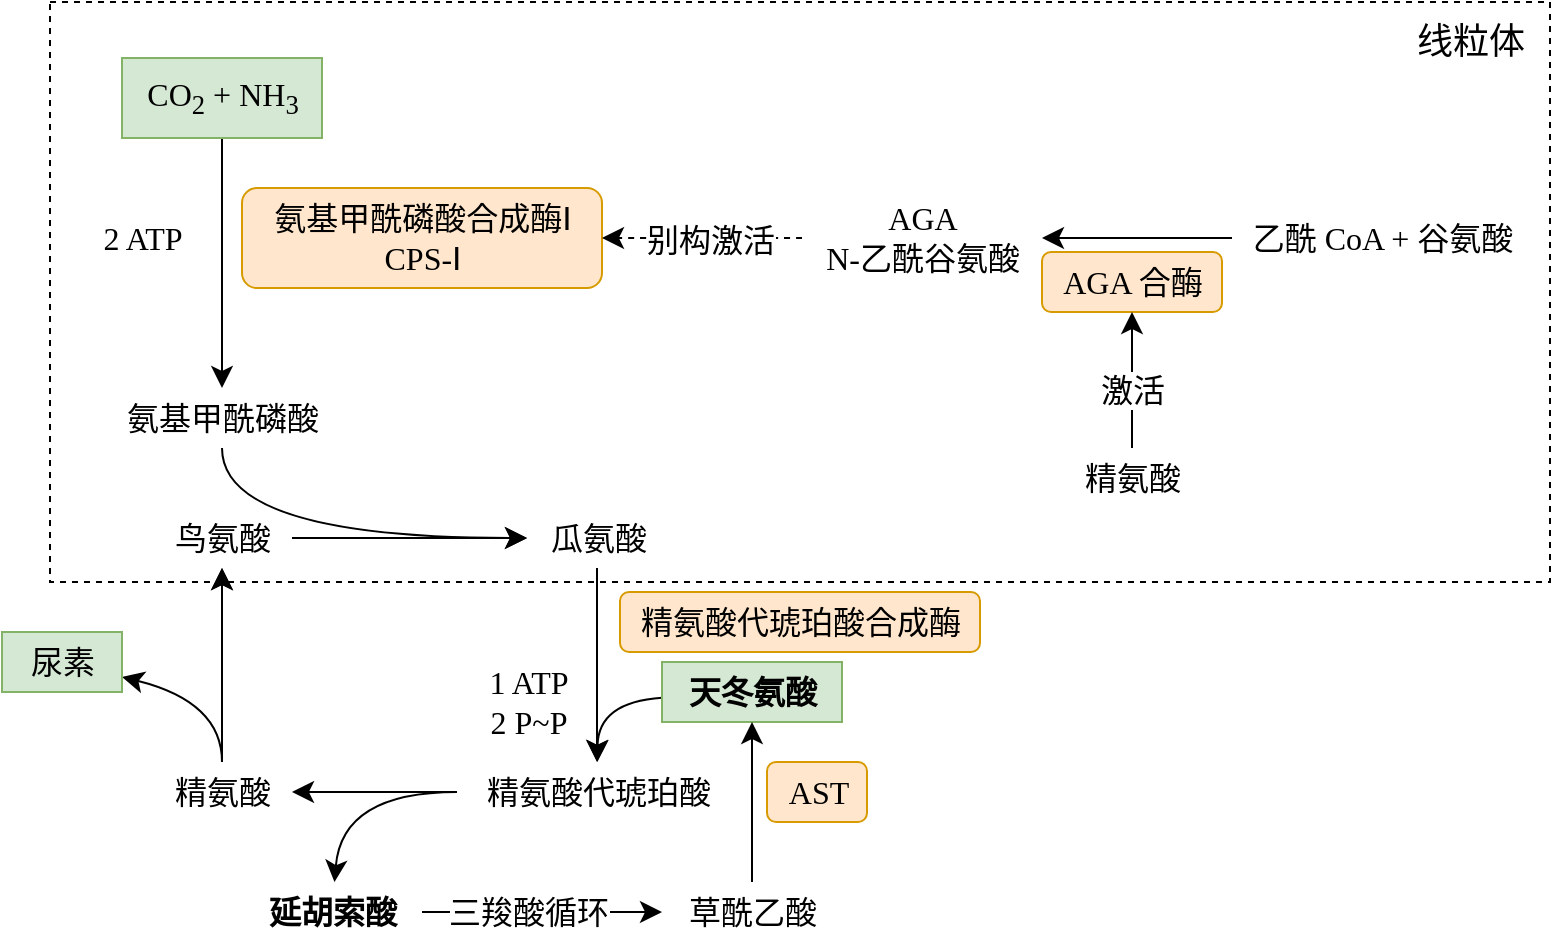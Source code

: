 <mxfile version="22.0.3" type="device">
  <diagram name="第 1 页" id="GsJs5P2JUwCovrq6-IVo">
    <mxGraphModel dx="1234" dy="983" grid="1" gridSize="10" guides="1" tooltips="1" connect="1" arrows="1" fold="1" page="0" pageScale="1" pageWidth="827" pageHeight="1169" math="0" shadow="0">
      <root>
        <mxCell id="0" />
        <mxCell id="1" parent="0" />
        <mxCell id="5yjlM6OjosKDK0_YHAEV-37" value="" style="rounded=0;whiteSpace=wrap;html=1;fontSize=16;fillColor=none;dashed=1;fontFamily=var(--font-sans);" parent="1" vertex="1">
          <mxGeometry x="-176" y="-125" width="750" height="290" as="geometry" />
        </mxCell>
        <mxCell id="5yjlM6OjosKDK0_YHAEV-3" value="" style="edgeStyle=none;curved=1;rounded=0;orthogonalLoop=1;jettySize=auto;html=1;fontSize=12;startSize=8;endSize=8;fontFamily=var(--font-sans);" parent="1" source="5yjlM6OjosKDK0_YHAEV-1" target="5yjlM6OjosKDK0_YHAEV-2" edge="1">
          <mxGeometry relative="1" as="geometry" />
        </mxCell>
        <mxCell id="5yjlM6OjosKDK0_YHAEV-1" value="CO&lt;sub&gt;2&lt;/sub&gt;&amp;nbsp;+ NH&lt;sub&gt;3&lt;/sub&gt;" style="text;html=1;align=center;verticalAlign=middle;resizable=0;points=[];autosize=1;strokeColor=#82b366;fillColor=#d5e8d4;fontSize=16;fontFamily=var(--font-sans);" parent="1" vertex="1">
          <mxGeometry x="-140" y="-97" width="100" height="40" as="geometry" />
        </mxCell>
        <mxCell id="5yjlM6OjosKDK0_YHAEV-26" style="edgeStyle=none;curved=1;rounded=0;orthogonalLoop=1;jettySize=auto;html=1;fontSize=12;startSize=8;endSize=8;fontFamily=var(--font-sans);" parent="1" source="5yjlM6OjosKDK0_YHAEV-2" target="5yjlM6OjosKDK0_YHAEV-8" edge="1">
          <mxGeometry relative="1" as="geometry">
            <Array as="points">
              <mxPoint x="-90" y="143" />
            </Array>
          </mxGeometry>
        </mxCell>
        <mxCell id="5yjlM6OjosKDK0_YHAEV-2" value="氨基甲酰磷酸" style="text;html=1;align=center;verticalAlign=middle;resizable=0;points=[];autosize=1;strokeColor=none;fillColor=none;fontSize=16;fontFamily=var(--font-sans);" parent="1" vertex="1">
          <mxGeometry x="-150" y="68" width="120" height="30" as="geometry" />
        </mxCell>
        <mxCell id="5yjlM6OjosKDK0_YHAEV-4" value="2 ATP" style="text;html=1;align=center;verticalAlign=middle;resizable=0;points=[];autosize=1;strokeColor=none;fillColor=none;fontSize=16;fontFamily=var(--font-sans);" parent="1" vertex="1">
          <mxGeometry x="-160" y="-22" width="60" height="30" as="geometry" />
        </mxCell>
        <mxCell id="5yjlM6OjosKDK0_YHAEV-6" value="氨基甲酰磷酸合成酶Ⅰ&lt;br&gt;CPS-Ⅰ" style="text;html=1;align=center;verticalAlign=middle;resizable=0;points=[];autosize=1;strokeColor=#d79b00;fillColor=#ffe6cc;fontSize=16;rounded=1;fontFamily=var(--font-sans);" parent="1" vertex="1">
          <mxGeometry x="-80" y="-32" width="180" height="50" as="geometry" />
        </mxCell>
        <mxCell id="5yjlM6OjosKDK0_YHAEV-9" value="" style="edgeStyle=none;curved=1;rounded=0;orthogonalLoop=1;jettySize=auto;html=1;fontSize=12;startSize=8;endSize=8;fontFamily=var(--font-sans);" parent="1" source="5yjlM6OjosKDK0_YHAEV-7" target="5yjlM6OjosKDK0_YHAEV-8" edge="1">
          <mxGeometry relative="1" as="geometry" />
        </mxCell>
        <mxCell id="5yjlM6OjosKDK0_YHAEV-11" value="" style="edgeStyle=none;curved=1;rounded=0;orthogonalLoop=1;jettySize=auto;html=1;fontSize=12;startSize=8;endSize=8;fontFamily=var(--font-sans);" parent="1" source="5yjlM6OjosKDK0_YHAEV-8" target="5yjlM6OjosKDK0_YHAEV-10" edge="1">
          <mxGeometry relative="1" as="geometry" />
        </mxCell>
        <mxCell id="5yjlM6OjosKDK0_YHAEV-8" value="瓜氨酸" style="text;html=1;align=center;verticalAlign=middle;resizable=0;points=[];autosize=1;strokeColor=none;fillColor=none;fontSize=16;fontFamily=var(--font-sans);" parent="1" vertex="1">
          <mxGeometry x="62.5" y="128" width="70" height="30" as="geometry" />
        </mxCell>
        <mxCell id="5yjlM6OjosKDK0_YHAEV-15" value="" style="edgeStyle=none;curved=1;rounded=0;orthogonalLoop=1;jettySize=auto;html=1;fontSize=12;startSize=8;endSize=8;fontFamily=var(--font-sans);" parent="1" source="5yjlM6OjosKDK0_YHAEV-10" target="5yjlM6OjosKDK0_YHAEV-14" edge="1">
          <mxGeometry relative="1" as="geometry" />
        </mxCell>
        <mxCell id="5yjlM6OjosKDK0_YHAEV-30" style="edgeStyle=none;curved=1;rounded=0;orthogonalLoop=1;jettySize=auto;html=1;fontSize=12;startSize=8;endSize=8;fontFamily=var(--font-sans);" parent="1" source="5yjlM6OjosKDK0_YHAEV-10" target="5yjlM6OjosKDK0_YHAEV-27" edge="1">
          <mxGeometry relative="1" as="geometry">
            <Array as="points">
              <mxPoint x="-30" y="270" />
            </Array>
          </mxGeometry>
        </mxCell>
        <mxCell id="5yjlM6OjosKDK0_YHAEV-10" value="精氨酸代琥珀酸" style="text;html=1;align=center;verticalAlign=middle;resizable=0;points=[];autosize=1;strokeColor=none;fillColor=none;fontSize=16;fontFamily=var(--font-sans);" parent="1" vertex="1">
          <mxGeometry x="27.5" y="255" width="140" height="30" as="geometry" />
        </mxCell>
        <mxCell id="5yjlM6OjosKDK0_YHAEV-13" style="edgeStyle=none;curved=1;rounded=0;orthogonalLoop=1;jettySize=auto;html=1;fontSize=12;startSize=8;endSize=8;fontFamily=var(--font-sans);" parent="1" source="5yjlM6OjosKDK0_YHAEV-12" target="5yjlM6OjosKDK0_YHAEV-10" edge="1">
          <mxGeometry relative="1" as="geometry">
            <Array as="points">
              <mxPoint x="98" y="225" />
            </Array>
          </mxGeometry>
        </mxCell>
        <mxCell id="5yjlM6OjosKDK0_YHAEV-12" value="天冬氨酸" style="text;html=1;align=center;verticalAlign=middle;resizable=0;points=[];autosize=1;strokeColor=#82b366;fillColor=#d5e8d4;fontSize=16;fontStyle=1;fontFamily=var(--font-sans);" parent="1" vertex="1">
          <mxGeometry x="130" y="205" width="90" height="30" as="geometry" />
        </mxCell>
        <mxCell id="5yjlM6OjosKDK0_YHAEV-16" style="edgeStyle=none;curved=1;rounded=0;orthogonalLoop=1;jettySize=auto;html=1;fontSize=12;startSize=8;endSize=8;fontFamily=var(--font-sans);" parent="1" source="5yjlM6OjosKDK0_YHAEV-14" target="5yjlM6OjosKDK0_YHAEV-7" edge="1">
          <mxGeometry relative="1" as="geometry" />
        </mxCell>
        <mxCell id="5yjlM6OjosKDK0_YHAEV-29" style="edgeStyle=none;curved=1;rounded=0;orthogonalLoop=1;jettySize=auto;html=1;fontSize=12;startSize=8;endSize=8;fontFamily=var(--font-sans);" parent="1" source="5yjlM6OjosKDK0_YHAEV-14" target="5yjlM6OjosKDK0_YHAEV-18" edge="1">
          <mxGeometry relative="1" as="geometry">
            <Array as="points">
              <mxPoint x="-90" y="225" />
            </Array>
          </mxGeometry>
        </mxCell>
        <mxCell id="5yjlM6OjosKDK0_YHAEV-14" value="精氨酸" style="text;html=1;align=center;verticalAlign=middle;resizable=0;points=[];autosize=1;strokeColor=none;fillColor=none;fontSize=16;fontFamily=var(--font-sans);" parent="1" vertex="1">
          <mxGeometry x="-125" y="255" width="70" height="30" as="geometry" />
        </mxCell>
        <mxCell id="5yjlM6OjosKDK0_YHAEV-18" value="尿素" style="text;html=1;align=center;verticalAlign=middle;resizable=0;points=[];autosize=1;strokeColor=#82b366;fillColor=#d5e8d4;fontSize=16;fontFamily=var(--font-sans);" parent="1" vertex="1">
          <mxGeometry x="-200" y="190" width="60" height="30" as="geometry" />
        </mxCell>
        <mxCell id="5yjlM6OjosKDK0_YHAEV-20" style="edgeStyle=none;curved=1;rounded=0;orthogonalLoop=1;jettySize=auto;html=1;fontSize=12;startSize=8;endSize=8;dashed=1;fontFamily=var(--font-sans);" parent="1" source="5yjlM6OjosKDK0_YHAEV-19" target="5yjlM6OjosKDK0_YHAEV-6" edge="1">
          <mxGeometry relative="1" as="geometry" />
        </mxCell>
        <mxCell id="5yjlM6OjosKDK0_YHAEV-22" value="别构激活" style="edgeLabel;html=1;align=center;verticalAlign=middle;resizable=0;points=[];fontSize=16;fontFamily=var(--font-sans);" parent="5yjlM6OjosKDK0_YHAEV-20" vertex="1" connectable="0">
          <mxGeometry x="-0.069" y="1" relative="1" as="geometry">
            <mxPoint as="offset" />
          </mxGeometry>
        </mxCell>
        <mxCell id="5yjlM6OjosKDK0_YHAEV-19" value="AGA&lt;br&gt;N-乙酰谷氨酸" style="text;html=1;align=center;verticalAlign=middle;resizable=0;points=[];autosize=1;strokeColor=none;fillColor=none;fontSize=16;fontFamily=var(--font-sans);" parent="1" vertex="1">
          <mxGeometry x="200" y="-32" width="120" height="50" as="geometry" />
        </mxCell>
        <mxCell id="5yjlM6OjosKDK0_YHAEV-24" style="edgeStyle=none;curved=1;rounded=0;orthogonalLoop=1;jettySize=auto;html=1;fontSize=12;startSize=8;endSize=8;fontFamily=var(--font-sans);" parent="1" source="5yjlM6OjosKDK0_YHAEV-23" target="5yjlM6OjosKDK0_YHAEV-19" edge="1">
          <mxGeometry relative="1" as="geometry" />
        </mxCell>
        <mxCell id="5yjlM6OjosKDK0_YHAEV-23" value="乙酰 CoA + 谷氨酸" style="text;html=1;align=center;verticalAlign=middle;resizable=0;points=[];autosize=1;strokeColor=none;fillColor=none;fontSize=16;fontFamily=var(--font-sans);" parent="1" vertex="1">
          <mxGeometry x="415" y="-22" width="150" height="30" as="geometry" />
        </mxCell>
        <mxCell id="5yjlM6OjosKDK0_YHAEV-25" value="AGA 合酶" style="text;html=1;align=center;verticalAlign=middle;resizable=0;points=[];autosize=1;strokeColor=#d79b00;fillColor=#ffe6cc;fontSize=16;rounded=1;fontFamily=var(--font-sans);" parent="1" vertex="1">
          <mxGeometry x="320" width="90" height="30" as="geometry" />
        </mxCell>
        <mxCell id="5yjlM6OjosKDK0_YHAEV-31" style="edgeStyle=none;curved=1;rounded=0;orthogonalLoop=1;jettySize=auto;html=1;fontSize=12;startSize=8;endSize=8;fontFamily=var(--font-sans);" parent="1" source="5yjlM6OjosKDK0_YHAEV-27" target="5yjlM6OjosKDK0_YHAEV-32" edge="1">
          <mxGeometry relative="1" as="geometry">
            <mxPoint x="170" y="330" as="targetPoint" />
          </mxGeometry>
        </mxCell>
        <mxCell id="5yjlM6OjosKDK0_YHAEV-34" value="三羧酸循环" style="edgeLabel;html=1;align=center;verticalAlign=middle;resizable=0;points=[];fontSize=16;fontFamily=var(--font-sans);" parent="5yjlM6OjosKDK0_YHAEV-31" vertex="1" connectable="0">
          <mxGeometry x="-0.125" y="-2" relative="1" as="geometry">
            <mxPoint y="-2" as="offset" />
          </mxGeometry>
        </mxCell>
        <mxCell id="5yjlM6OjosKDK0_YHAEV-27" value="延胡索酸" style="text;html=1;align=center;verticalAlign=middle;resizable=0;points=[];autosize=1;strokeColor=none;fillColor=none;fontSize=16;fontStyle=1;fontFamily=var(--font-sans);" parent="1" vertex="1">
          <mxGeometry x="-80" y="315" width="90" height="30" as="geometry" />
        </mxCell>
        <mxCell id="5yjlM6OjosKDK0_YHAEV-28" value="" style="edgeStyle=none;curved=1;rounded=0;orthogonalLoop=1;jettySize=auto;html=1;fontSize=12;startSize=8;endSize=8;fontFamily=var(--font-sans);" parent="1" source="5yjlM6OjosKDK0_YHAEV-14" target="5yjlM6OjosKDK0_YHAEV-7" edge="1">
          <mxGeometry relative="1" as="geometry">
            <mxPoint x="-165" y="143" as="targetPoint" />
            <mxPoint x="-92" y="220" as="sourcePoint" />
            <Array as="points" />
          </mxGeometry>
        </mxCell>
        <mxCell id="5yjlM6OjosKDK0_YHAEV-7" value="鸟氨酸" style="text;html=1;align=center;verticalAlign=middle;resizable=0;points=[];autosize=1;strokeColor=none;fillColor=none;fontSize=16;fontFamily=var(--font-sans);" parent="1" vertex="1">
          <mxGeometry x="-125" y="128" width="70" height="30" as="geometry" />
        </mxCell>
        <mxCell id="5yjlM6OjosKDK0_YHAEV-33" style="edgeStyle=none;curved=1;rounded=0;orthogonalLoop=1;jettySize=auto;html=1;fontSize=12;startSize=8;endSize=8;fontFamily=var(--font-sans);" parent="1" source="5yjlM6OjosKDK0_YHAEV-32" target="5yjlM6OjosKDK0_YHAEV-12" edge="1">
          <mxGeometry relative="1" as="geometry" />
        </mxCell>
        <mxCell id="5yjlM6OjosKDK0_YHAEV-32" value="草酰乙酸" style="text;html=1;align=center;verticalAlign=middle;resizable=0;points=[];autosize=1;strokeColor=none;fillColor=none;fontSize=16;fontFamily=var(--font-sans);" parent="1" vertex="1">
          <mxGeometry x="130" y="315" width="90" height="30" as="geometry" />
        </mxCell>
        <mxCell id="5yjlM6OjosKDK0_YHAEV-35" value="AST" style="text;html=1;align=center;verticalAlign=middle;resizable=0;points=[];autosize=1;strokeColor=#d79b00;fillColor=#ffe6cc;fontSize=16;rounded=1;fontFamily=var(--font-sans);" parent="1" vertex="1">
          <mxGeometry x="182.5" y="255" width="50" height="30" as="geometry" />
        </mxCell>
        <mxCell id="5yjlM6OjosKDK0_YHAEV-39" style="edgeStyle=none;curved=1;rounded=0;orthogonalLoop=1;jettySize=auto;html=1;fontSize=12;startSize=8;endSize=8;fontFamily=var(--font-sans);" parent="1" source="5yjlM6OjosKDK0_YHAEV-38" target="5yjlM6OjosKDK0_YHAEV-25" edge="1">
          <mxGeometry relative="1" as="geometry" />
        </mxCell>
        <mxCell id="5yjlM6OjosKDK0_YHAEV-40" value="激活" style="edgeLabel;html=1;align=center;verticalAlign=middle;resizable=0;points=[];fontSize=16;fontFamily=var(--font-sans);" parent="5yjlM6OjosKDK0_YHAEV-39" vertex="1" connectable="0">
          <mxGeometry x="0.046" relative="1" as="geometry">
            <mxPoint y="6" as="offset" />
          </mxGeometry>
        </mxCell>
        <mxCell id="5yjlM6OjosKDK0_YHAEV-38" value="精氨酸" style="text;html=1;align=center;verticalAlign=middle;resizable=0;points=[];autosize=1;strokeColor=none;fillColor=none;fontSize=16;fontFamily=var(--font-sans);" parent="1" vertex="1">
          <mxGeometry x="330" y="98" width="70" height="30" as="geometry" />
        </mxCell>
        <mxCell id="5yjlM6OjosKDK0_YHAEV-42" value="&lt;font style=&quot;font-size: 18px;&quot;&gt;线粒体&lt;/font&gt;" style="text;html=1;align=center;verticalAlign=middle;resizable=0;points=[];autosize=1;strokeColor=none;fillColor=none;fontSize=16;fontFamily=var(--font-sans);" parent="1" vertex="1">
          <mxGeometry x="494" y="-125" width="80" height="40" as="geometry" />
        </mxCell>
        <mxCell id="cYb0sr2voifBaF_Z5kES-1" value="1 ATP&lt;br&gt;2 P~P" style="text;html=1;align=center;verticalAlign=middle;resizable=0;points=[];autosize=1;strokeColor=none;fillColor=none;fontSize=16;fontFamily=var(--font-sans);" parent="1" vertex="1">
          <mxGeometry x="32.5" y="200" width="60" height="50" as="geometry" />
        </mxCell>
        <mxCell id="w1jryGpUh6AdpMd4y7c0-1" value="精氨酸代琥珀酸合成酶" style="text;html=1;align=center;verticalAlign=middle;resizable=0;points=[];autosize=1;strokeColor=#d79b00;fillColor=#ffe6cc;fontSize=16;rounded=1;fontFamily=var(--font-sans);" vertex="1" parent="1">
          <mxGeometry x="109" y="170" width="180" height="30" as="geometry" />
        </mxCell>
      </root>
    </mxGraphModel>
  </diagram>
</mxfile>
